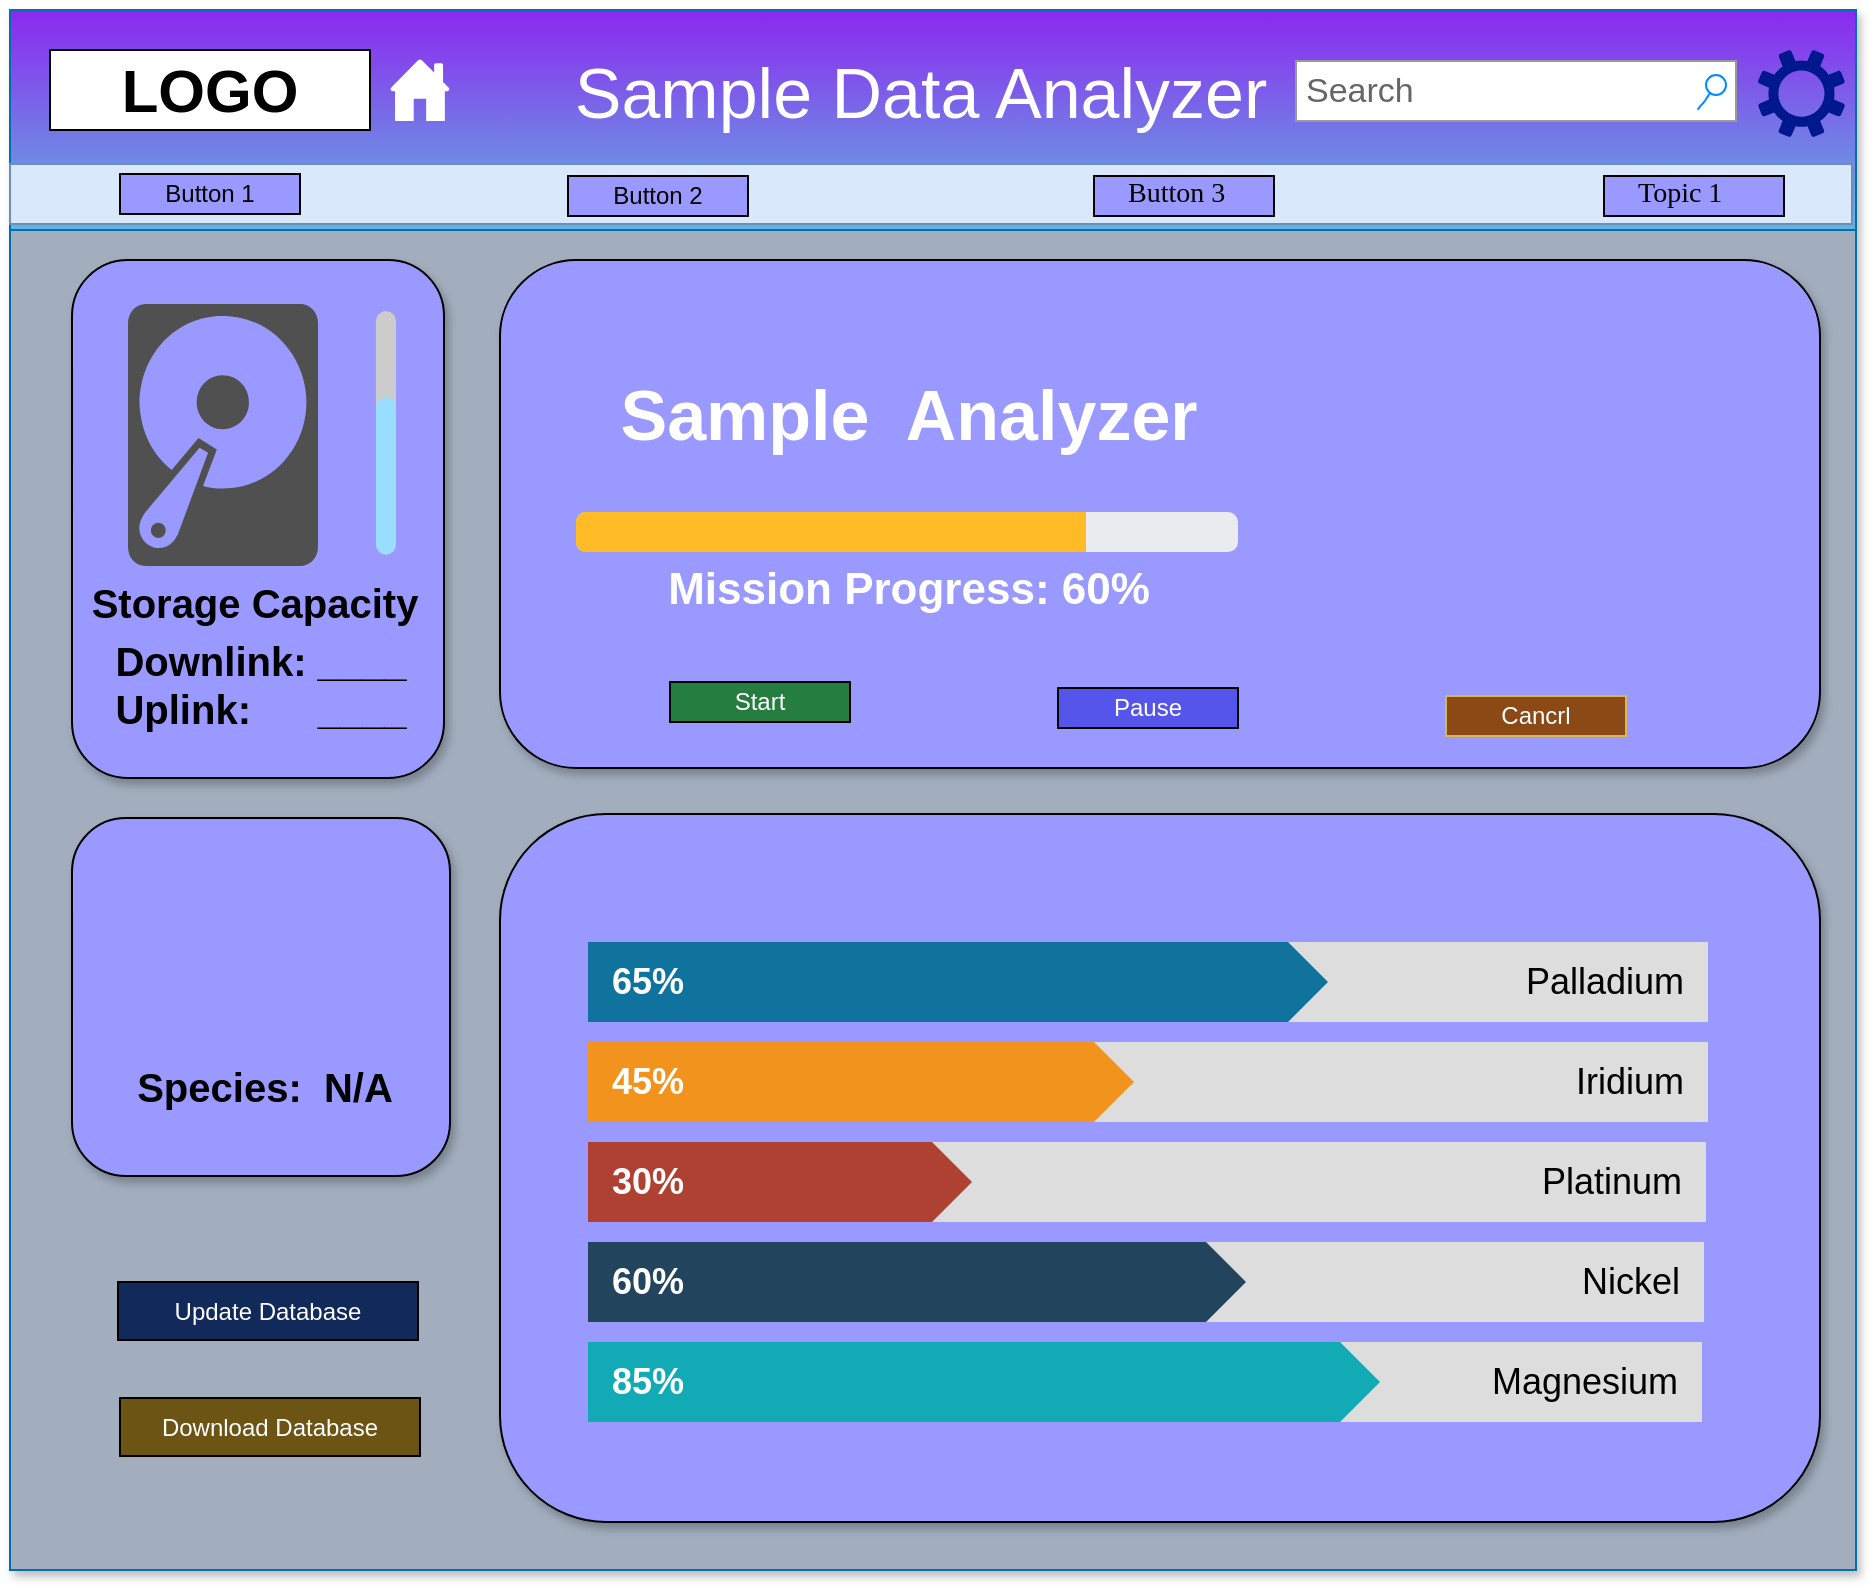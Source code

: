 <mxfile version="22.1.0" type="google">
  <diagram name="Page-1" id="nSPozXZB9UvjWIMwNW5t">
    <mxGraphModel grid="0" page="1" gridSize="10" guides="1" tooltips="1" connect="1" arrows="1" fold="1" pageScale="1" pageWidth="850" pageHeight="1100" math="0" shadow="0">
      <root>
        <mxCell id="0" />
        <mxCell id="1" parent="0" />
        <mxCell id="DqCApAgzTimR1T1b48YC-1" value="" style="swimlane;whiteSpace=wrap;html=1;startSize=110;fillColor=#62b5df;fontColor=#ffffff;strokeColor=#006EAF;gradientColor=#8c28f0;gradientDirection=north;swimlaneFillColor=#a2aebe;shadow=1;" vertex="1" parent="1">
          <mxGeometry x="2332" y="98" width="923" height="780" as="geometry">
            <mxRectangle x="1186" y="-8" width="50" height="110" as="alternateBounds" />
          </mxGeometry>
        </mxCell>
        <mxCell id="DqCApAgzTimR1T1b48YC-2" value="" style="rounded=1;whiteSpace=wrap;html=1;fillColor=#9999FF;fontColor=#9999ff;shadow=1;" vertex="1" parent="DqCApAgzTimR1T1b48YC-1">
          <mxGeometry x="31" y="404" width="189" height="179" as="geometry" />
        </mxCell>
        <mxCell id="DqCApAgzTimR1T1b48YC-3" value="" style="rounded=1;whiteSpace=wrap;html=1;fillColor=#9999FF;fontColor=#9999ff;shadow=1;" vertex="1" parent="DqCApAgzTimR1T1b48YC-1">
          <mxGeometry x="31" y="125" width="186" height="259" as="geometry" />
        </mxCell>
        <mxCell id="DqCApAgzTimR1T1b48YC-4" value="&lt;b&gt;&lt;font style=&quot;font-size: 30px;&quot;&gt;LOGO&lt;/font&gt;&lt;/b&gt;" style="rounded=0;whiteSpace=wrap;html=1;" vertex="1" parent="DqCApAgzTimR1T1b48YC-1">
          <mxGeometry x="20" y="20" width="160" height="40" as="geometry" />
        </mxCell>
        <mxCell id="DqCApAgzTimR1T1b48YC-5" value="Search" style="strokeWidth=1;shadow=0;dashed=0;align=center;html=1;shape=mxgraph.mockup.forms.searchBox;strokeColor=#999999;mainText=;strokeColor2=#008cff;fontColor=#666666;fontSize=17;align=left;spacingLeft=3;rounded=0;labelBackgroundColor=none;comic=1;" vertex="1" parent="DqCApAgzTimR1T1b48YC-1">
          <mxGeometry x="643" y="25.5" width="220" height="30" as="geometry" />
        </mxCell>
        <mxCell id="DqCApAgzTimR1T1b48YC-6" value="&lt;font style=&quot;font-size: 35px;&quot; color=&quot;#ffffff&quot;&gt;Sample Data Analyzer&lt;/font&gt;" style="text;html=1;align=center;verticalAlign=middle;resizable=0;points=[];autosize=1;strokeColor=none;fillColor=none;" vertex="1" parent="DqCApAgzTimR1T1b48YC-1">
          <mxGeometry x="273" y="13.5" width="364" height="54" as="geometry" />
        </mxCell>
        <mxCell id="DqCApAgzTimR1T1b48YC-7" value="" style="sketch=0;pointerEvents=1;shadow=0;dashed=0;html=1;strokeColor=none;fillColor=#ffffff;labelPosition=center;verticalLabelPosition=bottom;verticalAlign=top;outlineConnect=0;align=center;shape=mxgraph.office.concepts.home;" vertex="1" parent="DqCApAgzTimR1T1b48YC-1">
          <mxGeometry x="190" y="24.5" width="30" height="31" as="geometry" />
        </mxCell>
        <mxCell id="DqCApAgzTimR1T1b48YC-8" value="" style="rounded=0;whiteSpace=wrap;html=1;fillColor=#dae8fc;strokeColor=#6c8ebf;" vertex="1" parent="DqCApAgzTimR1T1b48YC-1">
          <mxGeometry y="77" width="921" height="30" as="geometry" />
        </mxCell>
        <mxCell id="DqCApAgzTimR1T1b48YC-9" value="Button 1" style="rounded=0;whiteSpace=wrap;html=1;fillColor=#9999ff;" vertex="1" parent="DqCApAgzTimR1T1b48YC-1">
          <mxGeometry x="55" y="82" width="90" height="20" as="geometry" />
        </mxCell>
        <mxCell id="DqCApAgzTimR1T1b48YC-10" value="Button 2" style="rounded=0;whiteSpace=wrap;html=1;fillColor=#9999ff;" vertex="1" parent="DqCApAgzTimR1T1b48YC-1">
          <mxGeometry x="279" y="83" width="90" height="20" as="geometry" />
        </mxCell>
        <mxCell id="DqCApAgzTimR1T1b48YC-11" value="" style="rounded=0;whiteSpace=wrap;html=1;fillColor=#9999ff;" vertex="1" parent="DqCApAgzTimR1T1b48YC-1">
          <mxGeometry x="542" y="83" width="90" height="20" as="geometry" />
        </mxCell>
        <mxCell id="DqCApAgzTimR1T1b48YC-12" value="Button 3" style="text;html=1;points=[];align=left;verticalAlign=top;spacingTop=-4;fontSize=14;fontFamily=Verdana;" vertex="1" parent="DqCApAgzTimR1T1b48YC-1">
          <mxGeometry x="557" y="81" width="57" height="19" as="geometry" />
        </mxCell>
        <mxCell id="DqCApAgzTimR1T1b48YC-13" value="" style="rounded=0;whiteSpace=wrap;html=1;fillColor=#9999ff;" vertex="1" parent="DqCApAgzTimR1T1b48YC-1">
          <mxGeometry x="797" y="83" width="90" height="20" as="geometry" />
        </mxCell>
        <mxCell id="DqCApAgzTimR1T1b48YC-14" value="Topic 1" style="text;html=1;points=[];align=left;verticalAlign=top;spacingTop=-4;fontSize=14;fontFamily=Verdana;" vertex="1" parent="DqCApAgzTimR1T1b48YC-1">
          <mxGeometry x="812" y="81" width="60" height="20" as="geometry" />
        </mxCell>
        <mxCell id="DqCApAgzTimR1T1b48YC-15" value="" style="rounded=1;whiteSpace=wrap;html=1;fillColor=#9999FF;fontColor=#9999ff;shadow=1;" vertex="1" parent="DqCApAgzTimR1T1b48YC-1">
          <mxGeometry x="245" y="125" width="660" height="254" as="geometry" />
        </mxCell>
        <mxCell id="DqCApAgzTimR1T1b48YC-16" value="&lt;b&gt;&lt;font style=&quot;font-size: 35px;&quot; color=&quot;#ffffff&quot;&gt;Sample&amp;nbsp; Analyzer&lt;/font&gt;&lt;/b&gt;" style="text;html=1;align=center;verticalAlign=middle;resizable=0;points=[];autosize=1;strokeColor=none;fillColor=none;" vertex="1" parent="DqCApAgzTimR1T1b48YC-1">
          <mxGeometry x="295" y="175" width="307" height="54" as="geometry" />
        </mxCell>
        <mxCell id="DqCApAgzTimR1T1b48YC-17" value="" style="html=1;shadow=0;dashed=0;shape=mxgraph.bootstrap.rrect;rSize=5;fillColor=#E9ECEF;strokeColor=none;perimeterSpacing=0;" vertex="1" parent="DqCApAgzTimR1T1b48YC-1">
          <mxGeometry x="283" y="251" width="331" height="20" as="geometry" />
        </mxCell>
        <mxCell id="DqCApAgzTimR1T1b48YC-18" value="" style="html=1;shadow=0;dashed=0;shape=mxgraph.bootstrap.leftButton;rSize=5;fillColor=#FFBC26;strokeColor=none;resizeHeight=1;" vertex="1" parent="DqCApAgzTimR1T1b48YC-17">
          <mxGeometry width="255" height="20" relative="1" as="geometry" />
        </mxCell>
        <mxCell id="DqCApAgzTimR1T1b48YC-19" value="&lt;font size=&quot;1&quot; color=&quot;#ffffff&quot;&gt;&lt;b style=&quot;font-size: 22px;&quot;&gt;Mission Progress: 60%&lt;/b&gt;&lt;/font&gt;" style="text;html=1;align=center;verticalAlign=middle;resizable=0;points=[];autosize=1;strokeColor=none;fillColor=none;" vertex="1" parent="DqCApAgzTimR1T1b48YC-1">
          <mxGeometry x="319" y="271" width="259" height="38" as="geometry" />
        </mxCell>
        <mxCell id="DqCApAgzTimR1T1b48YC-20" value="" style="sketch=0;aspect=fixed;pointerEvents=1;shadow=0;dashed=0;html=1;strokeColor=none;labelPosition=center;verticalLabelPosition=bottom;verticalAlign=top;align=center;fillColor=#00188D;shape=mxgraph.mscae.enterprise.settings" vertex="1" parent="DqCApAgzTimR1T1b48YC-1">
          <mxGeometry x="874" y="20" width="43.5" height="43.5" as="geometry" />
        </mxCell>
        <mxCell id="DqCApAgzTimR1T1b48YC-21" value="" style="sketch=0;pointerEvents=1;shadow=0;dashed=0;html=1;strokeColor=none;fillColor=#505050;labelPosition=center;verticalLabelPosition=bottom;verticalAlign=top;outlineConnect=0;align=center;shape=mxgraph.office.devices.hard_disk;" vertex="1" parent="DqCApAgzTimR1T1b48YC-1">
          <mxGeometry x="59" y="147" width="95" height="131" as="geometry" />
        </mxCell>
        <mxCell id="DqCApAgzTimR1T1b48YC-22" value="" style="shape=image;html=1;verticalAlign=top;verticalLabelPosition=bottom;labelBackgroundColor=#ffffff;imageAspect=0;aspect=fixed;image=https://cdn0.iconfinder.com/data/icons/software-engineering-and-video-gaming/512/144_chemical_experiment_IT_technology-128.png" vertex="1" parent="DqCApAgzTimR1T1b48YC-1">
          <mxGeometry x="652" y="130" width="196" height="196" as="geometry" />
        </mxCell>
        <mxCell id="DqCApAgzTimR1T1b48YC-23" value="" style="verticalLabelPosition=bottom;shadow=0;dashed=0;align=center;html=1;verticalAlign=top;strokeWidth=1;shape=mxgraph.mockup.misc.progressBar;fillColor=#cccccc;strokeColor=none;fillColor2=#99ddff;barPos=64.5;rotation=-90;" vertex="1" parent="DqCApAgzTimR1T1b48YC-1">
          <mxGeometry x="127.12" y="201.37" width="121.75" height="20" as="geometry" />
        </mxCell>
        <mxCell id="DqCApAgzTimR1T1b48YC-24" value="&lt;font size=&quot;1&quot; style=&quot;&quot;&gt;&lt;b style=&quot;font-size: 20px;&quot;&gt;Storage Capacity&lt;/b&gt;&lt;/font&gt;" style="text;html=1;align=center;verticalAlign=middle;resizable=0;points=[];autosize=1;strokeColor=none;fillColor=none;" vertex="1" parent="DqCApAgzTimR1T1b48YC-1">
          <mxGeometry x="31" y="278" width="181" height="36" as="geometry" />
        </mxCell>
        <mxCell id="DqCApAgzTimR1T1b48YC-25" value="&lt;span style=&quot;font-size: 20px;&quot;&gt;&lt;b&gt;Downlink: ____&lt;/b&gt;&lt;/span&gt;" style="text;html=1;align=center;verticalAlign=middle;resizable=0;points=[];autosize=1;strokeColor=none;fillColor=none;" vertex="1" parent="DqCApAgzTimR1T1b48YC-1">
          <mxGeometry x="42.5" y="307" width="164" height="36" as="geometry" />
        </mxCell>
        <mxCell id="DqCApAgzTimR1T1b48YC-26" value="&lt;b style=&quot;border-color: var(--border-color); font-size: 20px;&quot;&gt;Uplink:&amp;nbsp; &amp;nbsp; &amp;nbsp; ____&lt;/b&gt;" style="text;html=1;align=center;verticalAlign=middle;resizable=0;points=[];autosize=1;strokeColor=none;fillColor=none;" vertex="1" parent="DqCApAgzTimR1T1b48YC-1">
          <mxGeometry x="43" y="331" width="164" height="36" as="geometry" />
        </mxCell>
        <mxCell id="DqCApAgzTimR1T1b48YC-27" value="&lt;font color=&quot;#ffffff&quot;&gt;Start&lt;/font&gt;" style="rounded=0;whiteSpace=wrap;html=1;fillColor=#267d40;" vertex="1" parent="DqCApAgzTimR1T1b48YC-1">
          <mxGeometry x="330" y="336" width="90" height="20" as="geometry" />
        </mxCell>
        <mxCell id="DqCApAgzTimR1T1b48YC-28" value="&lt;font color=&quot;#ffffff&quot;&gt;Pause&lt;/font&gt;" style="rounded=0;whiteSpace=wrap;html=1;fillColor=#5555ec;" vertex="1" parent="DqCApAgzTimR1T1b48YC-1">
          <mxGeometry x="524" y="339" width="90" height="20" as="geometry" />
        </mxCell>
        <mxCell id="DqCApAgzTimR1T1b48YC-29" value="&lt;font color=&quot;#ffffff&quot;&gt;Cancrl&lt;/font&gt;" style="rounded=0;whiteSpace=wrap;html=1;fillColor=#8a4915;strokeColor=#d6b656;" vertex="1" parent="DqCApAgzTimR1T1b48YC-1">
          <mxGeometry x="718" y="343" width="90" height="20" as="geometry" />
        </mxCell>
        <mxCell id="DqCApAgzTimR1T1b48YC-30" value="" style="shape=image;html=1;verticalAlign=top;verticalLabelPosition=bottom;labelBackgroundColor=#ffffff;imageAspect=0;aspect=fixed;image=https://cdn3.iconfinder.com/data/icons/medical-equipment-33/512/MedicIcon-15-15-128.png" vertex="1" parent="DqCApAgzTimR1T1b48YC-1">
          <mxGeometry x="68" y="404" width="122" height="122" as="geometry" />
        </mxCell>
        <mxCell id="DqCApAgzTimR1T1b48YC-31" value="&lt;font size=&quot;1&quot; style=&quot;&quot;&gt;&lt;b style=&quot;font-size: 20px;&quot;&gt;Species:&amp;nbsp; N/A&lt;/b&gt;&lt;/font&gt;" style="text;html=1;align=center;verticalAlign=middle;resizable=0;points=[];autosize=1;strokeColor=none;fillColor=none;" vertex="1" parent="DqCApAgzTimR1T1b48YC-1">
          <mxGeometry x="54" y="520" width="146" height="36" as="geometry" />
        </mxCell>
        <mxCell id="DqCApAgzTimR1T1b48YC-32" value="" style="rounded=1;whiteSpace=wrap;html=1;fillColor=#9999FF;fontColor=#9999ff;shadow=1;" vertex="1" parent="DqCApAgzTimR1T1b48YC-1">
          <mxGeometry x="245" y="402" width="660" height="354" as="geometry" />
        </mxCell>
        <mxCell id="DqCApAgzTimR1T1b48YC-33" value="" style="whiteSpace=wrap;html=1;fixedSize=1;size=10;fillColor=#dddddd;strokeColor=none;rounded=0;" vertex="1" parent="DqCApAgzTimR1T1b48YC-1">
          <mxGeometry x="289" y="466" width="560" height="40" as="geometry" />
        </mxCell>
        <mxCell id="DqCApAgzTimR1T1b48YC-34" value="65%" style="html=1;shape=mxgraph.infographic.ribbonSimple;notch1=0;notch2=20;fillColor=#10739E;strokeColor=none;align=left;verticalAlign=middle;fontColor=#ffffff;fontSize=18;spacingLeft=10;fontStyle=1;shadow=0;" vertex="1" parent="DqCApAgzTimR1T1b48YC-1">
          <mxGeometry x="289" y="466" width="370" height="40" as="geometry" />
        </mxCell>
        <mxCell id="DqCApAgzTimR1T1b48YC-35" value="" style="whiteSpace=wrap;html=1;fixedSize=1;size=10;fillColor=#dddddd;strokeColor=none;rounded=0;" vertex="1" parent="DqCApAgzTimR1T1b48YC-1">
          <mxGeometry x="289" y="516" width="560" height="40" as="geometry" />
        </mxCell>
        <mxCell id="DqCApAgzTimR1T1b48YC-36" value="45%" style="html=1;shape=mxgraph.infographic.ribbonSimple;notch1=0;notch2=20;fillColor=#F2931E;strokeColor=none;align=left;verticalAlign=middle;fontColor=#ffffff;fontSize=18;spacingLeft=10;fontStyle=1;shadow=0;" vertex="1" parent="DqCApAgzTimR1T1b48YC-1">
          <mxGeometry x="289" y="516" width="273" height="40" as="geometry" />
        </mxCell>
        <mxCell id="DqCApAgzTimR1T1b48YC-37" value="" style="whiteSpace=wrap;html=1;fixedSize=1;size=10;fillColor=#dddddd;strokeColor=none;rounded=0;" vertex="1" parent="DqCApAgzTimR1T1b48YC-1">
          <mxGeometry x="289" y="566" width="559" height="40" as="geometry" />
        </mxCell>
        <mxCell id="DqCApAgzTimR1T1b48YC-38" value="30%" style="html=1;shape=mxgraph.infographic.ribbonSimple;notch1=0;notch2=20;fillColor=#AE4132;strokeColor=none;align=left;verticalAlign=middle;fontColor=#ffffff;fontSize=18;spacingLeft=10;fontStyle=1;shadow=0;" vertex="1" parent="DqCApAgzTimR1T1b48YC-1">
          <mxGeometry x="289" y="566" width="192" height="40" as="geometry" />
        </mxCell>
        <mxCell id="DqCApAgzTimR1T1b48YC-39" value="" style="whiteSpace=wrap;html=1;fixedSize=1;size=10;fillColor=#dddddd;strokeColor=none;rounded=0;" vertex="1" parent="DqCApAgzTimR1T1b48YC-1">
          <mxGeometry x="289" y="616" width="558" height="40" as="geometry" />
        </mxCell>
        <mxCell id="DqCApAgzTimR1T1b48YC-40" value="60%" style="html=1;shape=mxgraph.infographic.ribbonSimple;notch1=0;notch2=20;fillColor=#23445D;strokeColor=none;align=left;verticalAlign=middle;fontColor=#ffffff;fontSize=18;spacingLeft=10;fontStyle=1;shadow=0;" vertex="1" parent="DqCApAgzTimR1T1b48YC-1">
          <mxGeometry x="289" y="616" width="329" height="40" as="geometry" />
        </mxCell>
        <mxCell id="DqCApAgzTimR1T1b48YC-41" value="" style="whiteSpace=wrap;html=1;fixedSize=1;size=10;fillColor=#dddddd;strokeColor=none;rounded=0;" vertex="1" parent="DqCApAgzTimR1T1b48YC-1">
          <mxGeometry x="289" y="666" width="557" height="40" as="geometry" />
        </mxCell>
        <mxCell id="DqCApAgzTimR1T1b48YC-42" value="85%" style="html=1;shape=mxgraph.infographic.ribbonSimple;notch1=0;notch2=20;fillColor=#12AAB5;strokeColor=none;align=left;verticalAlign=middle;fontColor=#ffffff;fontSize=18;spacingLeft=10;fontStyle=1;shadow=0;" vertex="1" parent="DqCApAgzTimR1T1b48YC-1">
          <mxGeometry x="289" y="666" width="396" height="40" as="geometry" />
        </mxCell>
        <mxCell id="DqCApAgzTimR1T1b48YC-43" value="Palladium" style="text;html=1;strokeColor=none;fillColor=none;align=right;verticalAlign=middle;whiteSpace=wrap;rounded=0;shadow=0;fontSize=18;spacingRight=10;" vertex="1" parent="DqCApAgzTimR1T1b48YC-1">
          <mxGeometry x="769" y="466" width="80" height="40" as="geometry" />
        </mxCell>
        <mxCell id="DqCApAgzTimR1T1b48YC-44" value="Iridium" style="text;html=1;strokeColor=none;fillColor=none;align=right;verticalAlign=middle;whiteSpace=wrap;rounded=0;shadow=0;fontSize=18;spacingRight=10;" vertex="1" parent="DqCApAgzTimR1T1b48YC-1">
          <mxGeometry x="769" y="516" width="80" height="40" as="geometry" />
        </mxCell>
        <mxCell id="DqCApAgzTimR1T1b48YC-45" value="Platinum" style="text;html=1;strokeColor=none;fillColor=none;align=right;verticalAlign=middle;whiteSpace=wrap;rounded=0;shadow=0;fontSize=18;spacingRight=10;" vertex="1" parent="DqCApAgzTimR1T1b48YC-1">
          <mxGeometry x="768" y="566" width="80" height="40" as="geometry" />
        </mxCell>
        <mxCell id="DqCApAgzTimR1T1b48YC-46" value="Nickel" style="text;html=1;strokeColor=none;fillColor=none;align=right;verticalAlign=middle;whiteSpace=wrap;rounded=0;shadow=0;fontSize=18;spacingRight=10;" vertex="1" parent="DqCApAgzTimR1T1b48YC-1">
          <mxGeometry x="767" y="616" width="80" height="40" as="geometry" />
        </mxCell>
        <mxCell id="DqCApAgzTimR1T1b48YC-47" value="Magnesium" style="text;html=1;strokeColor=none;fillColor=none;align=right;verticalAlign=middle;whiteSpace=wrap;rounded=0;shadow=0;fontSize=18;spacingRight=10;" vertex="1" parent="DqCApAgzTimR1T1b48YC-1">
          <mxGeometry x="746" y="666" width="100" height="40" as="geometry" />
        </mxCell>
        <mxCell id="DqCApAgzTimR1T1b48YC-48" value="&lt;font color=&quot;#ffffff&quot;&gt;Update Database&lt;/font&gt;" style="rounded=0;whiteSpace=wrap;html=1;fillColor=#122a59;" vertex="1" parent="DqCApAgzTimR1T1b48YC-1">
          <mxGeometry x="54" y="636" width="150" height="29" as="geometry" />
        </mxCell>
        <mxCell id="DqCApAgzTimR1T1b48YC-49" value="&lt;font color=&quot;#ffffff&quot;&gt;Download Database&lt;/font&gt;" style="rounded=0;whiteSpace=wrap;html=1;fillColor=#6b5414;" vertex="1" parent="DqCApAgzTimR1T1b48YC-1">
          <mxGeometry x="55" y="694" width="150" height="29" as="geometry" />
        </mxCell>
      </root>
    </mxGraphModel>
  </diagram>
</mxfile>

